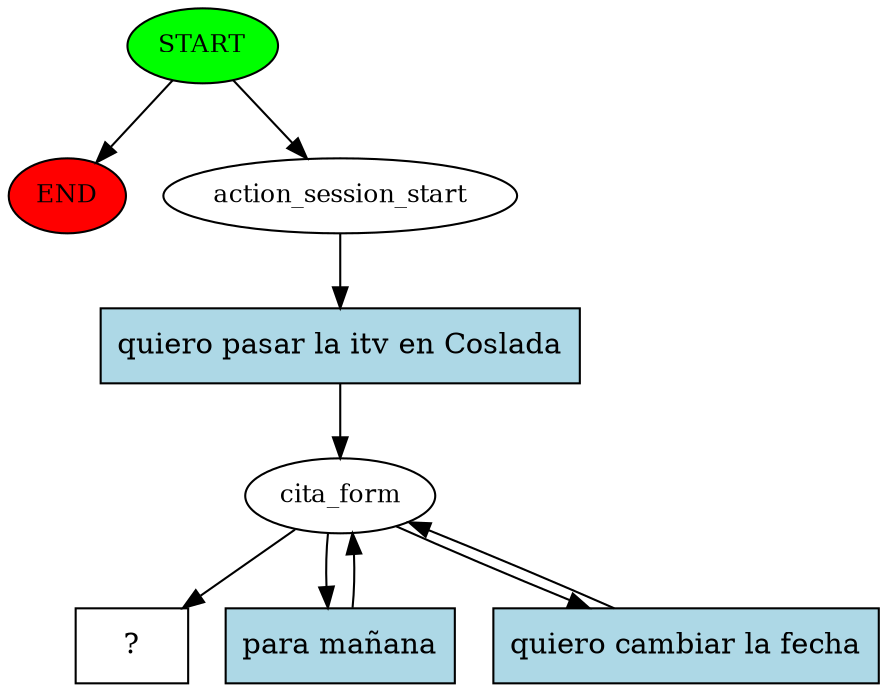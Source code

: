 digraph  {
0 [class="start active", fillcolor=green, fontsize=12, label=START, style=filled];
"-1" [class=end, fillcolor=red, fontsize=12, label=END, style=filled];
1 [class=active, fontsize=12, label=action_session_start];
2 [class=active, fontsize=12, label=cita_form];
10 [class="intent dashed active", label="  ?  ", shape=rect];
11 [class="intent active", fillcolor=lightblue, label="quiero pasar la itv en Coslada", shape=rect, style=filled];
12 [class="intent active", fillcolor=lightblue, label="para mañana", shape=rect, style=filled];
13 [class="intent active", fillcolor=lightblue, label="quiero cambiar la fecha", shape=rect, style=filled];
0 -> "-1"  [class="", key=NONE, label=""];
0 -> 1  [class=active, key=NONE, label=""];
1 -> 11  [class=active, key=0];
2 -> 10  [class=active, key=NONE, label=""];
2 -> 12  [class=active, key=0];
2 -> 13  [class=active, key=0];
11 -> 2  [class=active, key=0];
12 -> 2  [class=active, key=0];
13 -> 2  [class=active, key=0];
}
